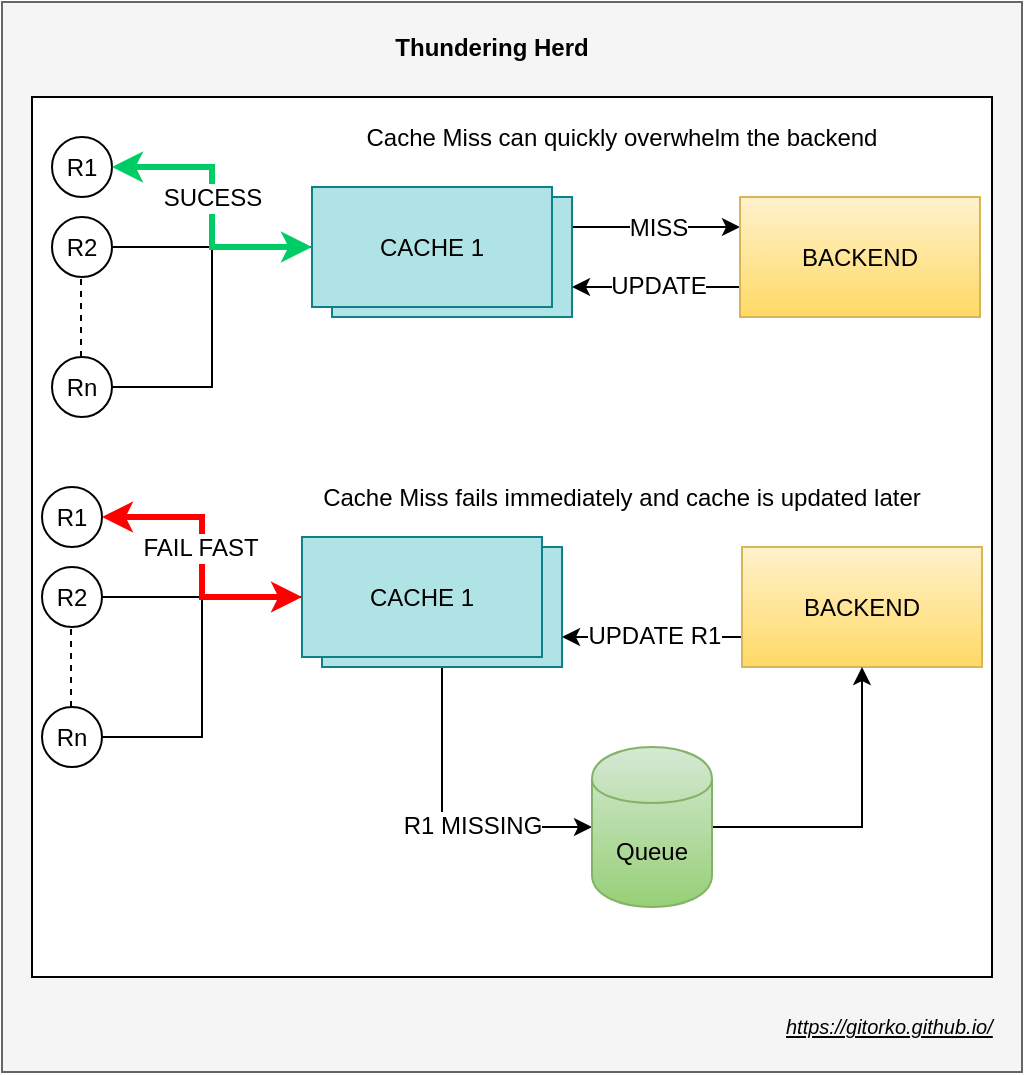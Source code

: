 <mxfile version="12.6.5" type="device"><diagram id="54fTIlisr9YJQBIeVfhx" name="Page-1"><mxGraphModel dx="1843" dy="1420" grid="1" gridSize="10" guides="1" tooltips="1" connect="1" arrows="1" fold="1" page="1" pageScale="1" pageWidth="500" pageHeight="1200" math="0" shadow="0"><root><mxCell id="0"/><mxCell id="1" parent="0"/><mxCell id="49UhLFgu4Arc_mYYr-KP-1" value="" style="rounded=0;whiteSpace=wrap;html=1;fillColor=#f5f5f5;strokeColor=#666666;fontColor=#333333;" vertex="1" parent="1"><mxGeometry x="30" y="30" width="510" height="535" as="geometry"/></mxCell><mxCell id="_5y4WLfDePJp8RwVQSvf-46" value="" style="rounded=0;whiteSpace=wrap;html=1;" parent="1" vertex="1"><mxGeometry x="45" y="77.5" width="480" height="440" as="geometry"/></mxCell><mxCell id="_5y4WLfDePJp8RwVQSvf-14" style="edgeStyle=orthogonalEdgeStyle;rounded=0;orthogonalLoop=1;jettySize=auto;html=1;exitX=1;exitY=0.25;exitDx=0;exitDy=0;entryX=0;entryY=0.25;entryDx=0;entryDy=0;" parent="1" source="_5y4WLfDePJp8RwVQSvf-2" target="_5y4WLfDePJp8RwVQSvf-4" edge="1"><mxGeometry relative="1" as="geometry"/></mxCell><mxCell id="_5y4WLfDePJp8RwVQSvf-15" value="MISS" style="text;html=1;align=center;verticalAlign=middle;resizable=0;points=[];labelBackgroundColor=#ffffff;" parent="_5y4WLfDePJp8RwVQSvf-14" vertex="1" connectable="0"><mxGeometry x="0.022" relative="1" as="geometry"><mxPoint as="offset"/></mxGeometry></mxCell><mxCell id="_5y4WLfDePJp8RwVQSvf-2" value="CACHE 1" style="rounded=0;whiteSpace=wrap;html=1;fillColor=#b0e3e6;strokeColor=#0e8088;" parent="1" vertex="1"><mxGeometry x="195" y="127.5" width="120" height="60" as="geometry"/></mxCell><mxCell id="_5y4WLfDePJp8RwVQSvf-11" style="edgeStyle=orthogonalEdgeStyle;rounded=0;orthogonalLoop=1;jettySize=auto;html=1;exitX=0;exitY=0.75;exitDx=0;exitDy=0;entryX=1;entryY=0.75;entryDx=0;entryDy=0;" parent="1" source="_5y4WLfDePJp8RwVQSvf-4" target="_5y4WLfDePJp8RwVQSvf-2" edge="1"><mxGeometry relative="1" as="geometry"/></mxCell><mxCell id="_5y4WLfDePJp8RwVQSvf-13" value="UPDATE" style="text;html=1;align=center;verticalAlign=middle;resizable=0;points=[];labelBackgroundColor=#ffffff;" parent="_5y4WLfDePJp8RwVQSvf-11" vertex="1" connectable="0"><mxGeometry x="-0.022" y="-1" relative="1" as="geometry"><mxPoint as="offset"/></mxGeometry></mxCell><mxCell id="_5y4WLfDePJp8RwVQSvf-4" value="BACKEND" style="rounded=0;whiteSpace=wrap;html=1;fillColor=#fff2cc;strokeColor=#d6b656;gradientColor=#ffd966;" parent="1" vertex="1"><mxGeometry x="399" y="127.5" width="120" height="60" as="geometry"/></mxCell><mxCell id="_5y4WLfDePJp8RwVQSvf-5" value="R1" style="ellipse;whiteSpace=wrap;html=1;aspect=fixed;" parent="1" vertex="1"><mxGeometry x="55" y="97.5" width="30" height="30" as="geometry"/></mxCell><mxCell id="_5y4WLfDePJp8RwVQSvf-17" style="edgeStyle=orthogonalEdgeStyle;rounded=0;orthogonalLoop=1;jettySize=auto;html=1;endArrow=none;endFill=0;" parent="1" source="_5y4WLfDePJp8RwVQSvf-6" edge="1"><mxGeometry relative="1" as="geometry"><mxPoint x="185" y="152.5" as="targetPoint"/></mxGeometry></mxCell><mxCell id="_5y4WLfDePJp8RwVQSvf-6" value="R2" style="ellipse;whiteSpace=wrap;html=1;aspect=fixed;" parent="1" vertex="1"><mxGeometry x="55" y="137.5" width="30" height="30" as="geometry"/></mxCell><mxCell id="_5y4WLfDePJp8RwVQSvf-19" style="edgeStyle=orthogonalEdgeStyle;rounded=0;orthogonalLoop=1;jettySize=auto;html=1;entryX=0;entryY=0.5;entryDx=0;entryDy=0;endArrow=none;endFill=0;" parent="1" source="_5y4WLfDePJp8RwVQSvf-7" target="_5y4WLfDePJp8RwVQSvf-23" edge="1"><mxGeometry relative="1" as="geometry"/></mxCell><mxCell id="_5y4WLfDePJp8RwVQSvf-7" value="Rn" style="ellipse;whiteSpace=wrap;html=1;aspect=fixed;" parent="1" vertex="1"><mxGeometry x="55" y="207.5" width="30" height="30" as="geometry"/></mxCell><mxCell id="_5y4WLfDePJp8RwVQSvf-20" value="" style="endArrow=none;dashed=1;html=1;" parent="1" edge="1"><mxGeometry width="50" height="50" relative="1" as="geometry"><mxPoint x="69.5" y="207.5" as="sourcePoint"/><mxPoint x="69.5" y="167.5" as="targetPoint"/></mxGeometry></mxCell><mxCell id="_5y4WLfDePJp8RwVQSvf-21" value="Cache Miss can quickly overwhelm the backend" style="text;html=1;strokeColor=none;fillColor=none;align=center;verticalAlign=middle;whiteSpace=wrap;rounded=0;" parent="1" vertex="1"><mxGeometry x="180" y="87.5" width="320" height="20" as="geometry"/></mxCell><UserObject label="&lt;i&gt;&lt;font style=&quot;font-size: 10px&quot;&gt;&lt;u&gt;https://gitorko.github.io/&lt;/u&gt;&lt;/font&gt;&lt;/i&gt;" link="https://gitorko.github.io/" id="_5y4WLfDePJp8RwVQSvf-22"><mxCell style="text;html=1;" parent="1" vertex="1"><mxGeometry x="420" y="527.5" width="115" height="30" as="geometry"/></mxCell></UserObject><mxCell id="_5y4WLfDePJp8RwVQSvf-23" value="CACHE 1" style="rounded=0;whiteSpace=wrap;html=1;fillColor=#b0e3e6;strokeColor=#0e8088;" parent="1" vertex="1"><mxGeometry x="185" y="122.5" width="120" height="60" as="geometry"/></mxCell><mxCell id="_5y4WLfDePJp8RwVQSvf-40" style="edgeStyle=orthogonalEdgeStyle;rounded=0;orthogonalLoop=1;jettySize=auto;html=1;exitX=0.5;exitY=1;exitDx=0;exitDy=0;entryX=0;entryY=0.5;entryDx=0;entryDy=0;" parent="1" source="_5y4WLfDePJp8RwVQSvf-26" target="_5y4WLfDePJp8RwVQSvf-39" edge="1"><mxGeometry relative="1" as="geometry"/></mxCell><mxCell id="_5y4WLfDePJp8RwVQSvf-41" value="R1 MISSING" style="text;html=1;align=center;verticalAlign=middle;resizable=0;points=[];labelBackgroundColor=#ffffff;" parent="_5y4WLfDePJp8RwVQSvf-40" vertex="1" connectable="0"><mxGeometry x="0.019" y="15" relative="1" as="geometry"><mxPoint as="offset"/></mxGeometry></mxCell><mxCell id="_5y4WLfDePJp8RwVQSvf-26" value="CACHE 1" style="rounded=0;whiteSpace=wrap;html=1;fillColor=#b0e3e6;strokeColor=#0e8088;" parent="1" vertex="1"><mxGeometry x="190" y="302.5" width="120" height="60" as="geometry"/></mxCell><mxCell id="_5y4WLfDePJp8RwVQSvf-27" style="edgeStyle=orthogonalEdgeStyle;rounded=0;orthogonalLoop=1;jettySize=auto;html=1;exitX=0;exitY=0.75;exitDx=0;exitDy=0;entryX=1;entryY=0.75;entryDx=0;entryDy=0;" parent="1" source="_5y4WLfDePJp8RwVQSvf-29" target="_5y4WLfDePJp8RwVQSvf-26" edge="1"><mxGeometry relative="1" as="geometry"/></mxCell><mxCell id="_5y4WLfDePJp8RwVQSvf-28" value="UPDATE R1" style="text;html=1;align=center;verticalAlign=middle;resizable=0;points=[];labelBackgroundColor=#ffffff;" parent="_5y4WLfDePJp8RwVQSvf-27" vertex="1" connectable="0"><mxGeometry x="-0.022" y="-1" relative="1" as="geometry"><mxPoint as="offset"/></mxGeometry></mxCell><mxCell id="_5y4WLfDePJp8RwVQSvf-29" value="BACKEND" style="rounded=0;whiteSpace=wrap;html=1;fillColor=#fff2cc;strokeColor=#d6b656;gradientColor=#ffd966;" parent="1" vertex="1"><mxGeometry x="400" y="302.5" width="120" height="60" as="geometry"/></mxCell><mxCell id="_5y4WLfDePJp8RwVQSvf-31" value="R1" style="ellipse;whiteSpace=wrap;html=1;aspect=fixed;" parent="1" vertex="1"><mxGeometry x="50" y="272.5" width="30" height="30" as="geometry"/></mxCell><mxCell id="_5y4WLfDePJp8RwVQSvf-32" style="edgeStyle=orthogonalEdgeStyle;rounded=0;orthogonalLoop=1;jettySize=auto;html=1;endArrow=none;endFill=0;" parent="1" source="_5y4WLfDePJp8RwVQSvf-33" edge="1"><mxGeometry relative="1" as="geometry"><mxPoint x="180" y="327.5" as="targetPoint"/></mxGeometry></mxCell><mxCell id="_5y4WLfDePJp8RwVQSvf-33" value="R2" style="ellipse;whiteSpace=wrap;html=1;aspect=fixed;" parent="1" vertex="1"><mxGeometry x="50" y="312.5" width="30" height="30" as="geometry"/></mxCell><mxCell id="_5y4WLfDePJp8RwVQSvf-34" style="edgeStyle=orthogonalEdgeStyle;rounded=0;orthogonalLoop=1;jettySize=auto;html=1;entryX=0;entryY=0.5;entryDx=0;entryDy=0;endArrow=none;endFill=0;" parent="1" source="_5y4WLfDePJp8RwVQSvf-35" target="_5y4WLfDePJp8RwVQSvf-38" edge="1"><mxGeometry relative="1" as="geometry"/></mxCell><mxCell id="_5y4WLfDePJp8RwVQSvf-35" value="Rn" style="ellipse;whiteSpace=wrap;html=1;aspect=fixed;" parent="1" vertex="1"><mxGeometry x="50" y="382.5" width="30" height="30" as="geometry"/></mxCell><mxCell id="_5y4WLfDePJp8RwVQSvf-36" value="" style="endArrow=none;dashed=1;html=1;" parent="1" edge="1"><mxGeometry width="50" height="50" relative="1" as="geometry"><mxPoint x="64.5" y="382.5" as="sourcePoint"/><mxPoint x="64.5" y="342.5" as="targetPoint"/></mxGeometry></mxCell><mxCell id="_5y4WLfDePJp8RwVQSvf-37" value="Cache Miss fails immediately and cache is updated later" style="text;html=1;strokeColor=none;fillColor=none;align=center;verticalAlign=middle;whiteSpace=wrap;rounded=0;" parent="1" vertex="1"><mxGeometry x="180" y="267.5" width="320" height="20" as="geometry"/></mxCell><mxCell id="_5y4WLfDePJp8RwVQSvf-38" value="CACHE 1" style="rounded=0;whiteSpace=wrap;html=1;fillColor=#b0e3e6;strokeColor=#0e8088;" parent="1" vertex="1"><mxGeometry x="180" y="297.5" width="120" height="60" as="geometry"/></mxCell><mxCell id="_5y4WLfDePJp8RwVQSvf-42" style="edgeStyle=orthogonalEdgeStyle;rounded=0;orthogonalLoop=1;jettySize=auto;html=1;entryX=0.5;entryY=1;entryDx=0;entryDy=0;" parent="1" source="_5y4WLfDePJp8RwVQSvf-39" target="_5y4WLfDePJp8RwVQSvf-29" edge="1"><mxGeometry relative="1" as="geometry"/></mxCell><mxCell id="_5y4WLfDePJp8RwVQSvf-39" value="Queue" style="shape=cylinder;whiteSpace=wrap;html=1;boundedLbl=1;backgroundOutline=1;gradientColor=#97d077;fillColor=#d5e8d4;strokeColor=#82b366;" parent="1" vertex="1"><mxGeometry x="325" y="402.5" width="60" height="80" as="geometry"/></mxCell><mxCell id="_5y4WLfDePJp8RwVQSvf-8" style="edgeStyle=orthogonalEdgeStyle;rounded=0;orthogonalLoop=1;jettySize=auto;html=1;entryX=0;entryY=0.5;entryDx=0;entryDy=0;strokeWidth=3;strokeColor=#00CC66;startArrow=classic;startFill=1;" parent="1" source="_5y4WLfDePJp8RwVQSvf-5" target="_5y4WLfDePJp8RwVQSvf-23" edge="1"><mxGeometry relative="1" as="geometry"/></mxCell><mxCell id="_5y4WLfDePJp8RwVQSvf-44" value="SUCESS" style="text;html=1;align=center;verticalAlign=middle;resizable=0;points=[];labelBackgroundColor=#ffffff;" parent="_5y4WLfDePJp8RwVQSvf-8" vertex="1" connectable="0"><mxGeometry x="-0.286" y="-11" relative="1" as="geometry"><mxPoint x="11" y="15" as="offset"/></mxGeometry></mxCell><mxCell id="_5y4WLfDePJp8RwVQSvf-30" style="edgeStyle=orthogonalEdgeStyle;rounded=0;orthogonalLoop=1;jettySize=auto;html=1;entryX=0;entryY=0.5;entryDx=0;entryDy=0;strokeColor=#FF0000;strokeWidth=3;startArrow=classic;startFill=1;" parent="1" source="_5y4WLfDePJp8RwVQSvf-31" target="_5y4WLfDePJp8RwVQSvf-38" edge="1"><mxGeometry relative="1" as="geometry"/></mxCell><mxCell id="_5y4WLfDePJp8RwVQSvf-43" value="FAIL FAST" style="text;html=1;align=center;verticalAlign=middle;resizable=0;points=[];labelBackgroundColor=#ffffff;" parent="_5y4WLfDePJp8RwVQSvf-30" vertex="1" connectable="0"><mxGeometry x="-0.3" y="-6" relative="1" as="geometry"><mxPoint y="9" as="offset"/></mxGeometry></mxCell><mxCell id="49UhLFgu4Arc_mYYr-KP-2" value="Thundering Herd" style="text;html=1;strokeColor=none;fillColor=none;align=center;verticalAlign=middle;whiteSpace=wrap;rounded=0;fontStyle=1" vertex="1" parent="1"><mxGeometry x="210" y="42.5" width="130" height="20" as="geometry"/></mxCell></root></mxGraphModel></diagram></mxfile>